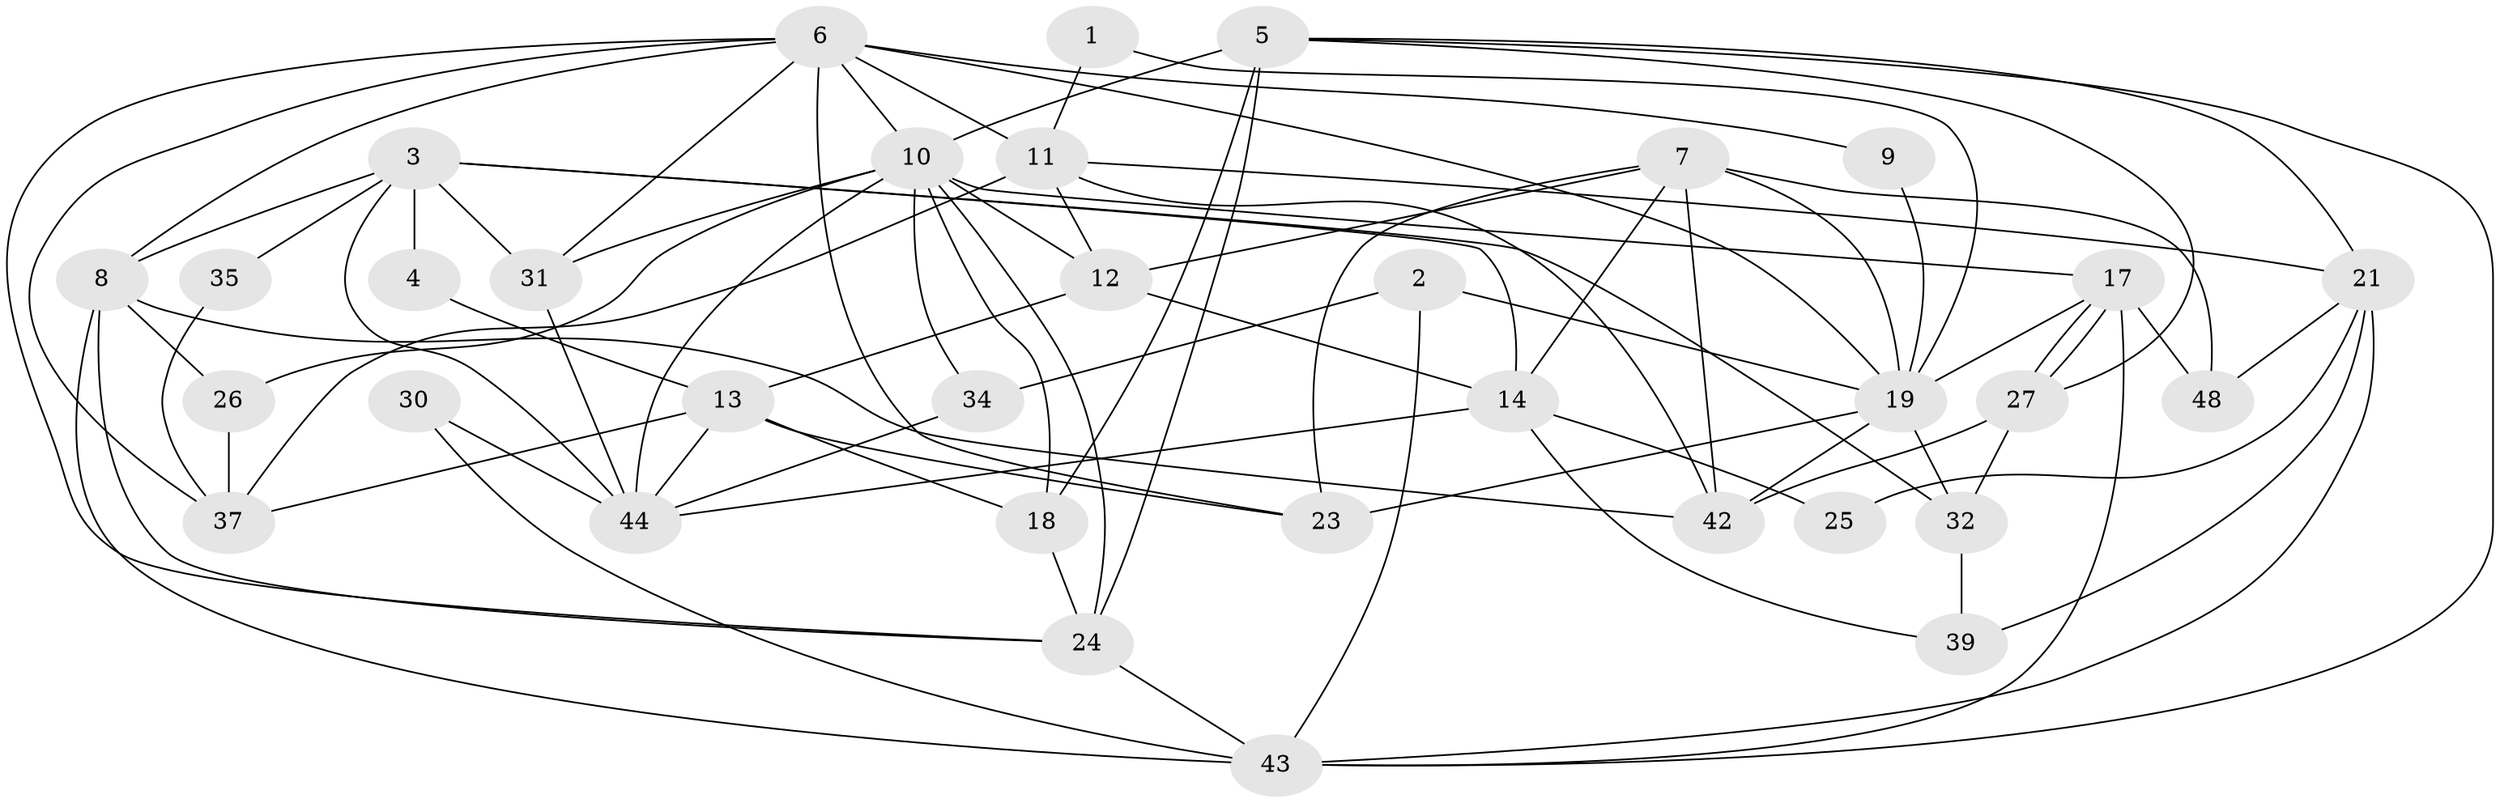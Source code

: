 // original degree distribution, {2: 0.16071428571428573, 5: 0.23214285714285715, 4: 0.30357142857142855, 7: 0.03571428571428571, 3: 0.19642857142857142, 8: 0.017857142857142856, 6: 0.05357142857142857}
// Generated by graph-tools (version 1.1) at 2025/11/02/27/25 16:11:24]
// undirected, 34 vertices, 83 edges
graph export_dot {
graph [start="1"]
  node [color=gray90,style=filled];
  1;
  2 [super="+49"];
  3 [super="+28"];
  4;
  5 [super="+20"];
  6 [super="+22"];
  7 [super="+45"];
  8 [super="+16"];
  9;
  10 [super="+56"];
  11 [super="+53"];
  12 [super="+36"];
  13 [super="+29"];
  14 [super="+15"];
  17 [super="+38"];
  18 [super="+41"];
  19 [super="+47"];
  21 [super="+51"];
  23 [super="+33"];
  24 [super="+46"];
  25;
  26;
  27 [super="+52"];
  30;
  31 [super="+54"];
  32 [super="+40"];
  34;
  35;
  37;
  39;
  42;
  43 [super="+55"];
  44 [super="+50"];
  48;
  1 -- 19;
  1 -- 11;
  2 -- 19;
  2 -- 34 [weight=2];
  2 -- 43;
  3 -- 8;
  3 -- 31;
  3 -- 4;
  3 -- 35;
  3 -- 14;
  3 -- 32;
  3 -- 44;
  4 -- 13;
  5 -- 43;
  5 -- 24 [weight=2];
  5 -- 18;
  5 -- 21;
  5 -- 10;
  5 -- 27;
  6 -- 24;
  6 -- 9;
  6 -- 31;
  6 -- 8;
  6 -- 11;
  6 -- 19;
  6 -- 10;
  6 -- 37;
  6 -- 23;
  7 -- 42;
  7 -- 48;
  7 -- 19;
  7 -- 23;
  7 -- 12;
  7 -- 14;
  8 -- 43 [weight=2];
  8 -- 24 [weight=2];
  8 -- 42;
  8 -- 26;
  9 -- 19;
  10 -- 12;
  10 -- 24;
  10 -- 26;
  10 -- 34;
  10 -- 18;
  10 -- 31;
  10 -- 44;
  10 -- 17;
  11 -- 42;
  11 -- 37;
  11 -- 12;
  11 -- 21;
  12 -- 13;
  12 -- 14;
  13 -- 44;
  13 -- 37;
  13 -- 18;
  13 -- 23;
  14 -- 25;
  14 -- 39;
  14 -- 44;
  17 -- 43;
  17 -- 27;
  17 -- 27;
  17 -- 48;
  17 -- 19;
  18 -- 24;
  19 -- 32;
  19 -- 23;
  19 -- 42;
  21 -- 48;
  21 -- 25;
  21 -- 39;
  21 -- 43;
  24 -- 43;
  26 -- 37;
  27 -- 32;
  27 -- 42;
  30 -- 43;
  30 -- 44;
  31 -- 44;
  32 -- 39;
  34 -- 44;
  35 -- 37;
}
